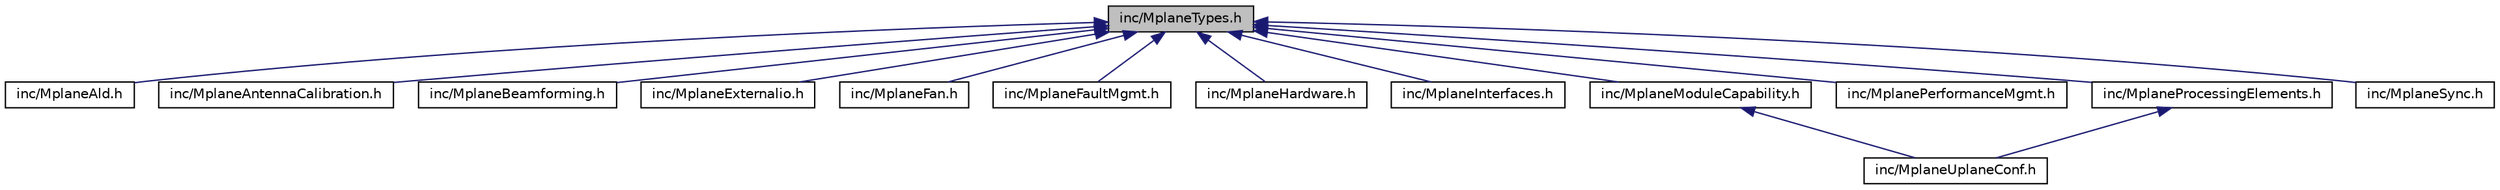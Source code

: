 digraph "inc/MplaneTypes.h"
{
 // LATEX_PDF_SIZE
  bgcolor="transparent";
  edge [fontname="Helvetica",fontsize="10",labelfontname="Helvetica",labelfontsize="10"];
  node [fontname="Helvetica",fontsize="10",shape=record];
  Node1 [label="inc/MplaneTypes.h",height=0.2,width=0.4,color="black", fillcolor="grey75", style="filled", fontcolor="black",tooltip=" "];
  Node1 -> Node2 [dir="back",color="midnightblue",fontsize="10",style="solid",fontname="Helvetica"];
  Node2 [label="inc/MplaneAld.h",height=0.2,width=0.4,color="black",URL="$MplaneAld_8h.html",tooltip=" "];
  Node1 -> Node3 [dir="back",color="midnightblue",fontsize="10",style="solid",fontname="Helvetica"];
  Node3 [label="inc/MplaneAntennaCalibration.h",height=0.2,width=0.4,color="black",URL="$MplaneAntennaCalibration_8h.html",tooltip=" "];
  Node1 -> Node4 [dir="back",color="midnightblue",fontsize="10",style="solid",fontname="Helvetica"];
  Node4 [label="inc/MplaneBeamforming.h",height=0.2,width=0.4,color="black",URL="$MplaneBeamforming_8h.html",tooltip=" "];
  Node1 -> Node5 [dir="back",color="midnightblue",fontsize="10",style="solid",fontname="Helvetica"];
  Node5 [label="inc/MplaneExternalio.h",height=0.2,width=0.4,color="black",URL="$MplaneExternalio_8h.html",tooltip=" "];
  Node1 -> Node6 [dir="back",color="midnightblue",fontsize="10",style="solid",fontname="Helvetica"];
  Node6 [label="inc/MplaneFan.h",height=0.2,width=0.4,color="black",URL="$MplaneFan_8h.html",tooltip=" "];
  Node1 -> Node7 [dir="back",color="midnightblue",fontsize="10",style="solid",fontname="Helvetica"];
  Node7 [label="inc/MplaneFaultMgmt.h",height=0.2,width=0.4,color="black",URL="$MplaneFaultMgmt_8h.html",tooltip=" "];
  Node1 -> Node8 [dir="back",color="midnightblue",fontsize="10",style="solid",fontname="Helvetica"];
  Node8 [label="inc/MplaneHardware.h",height=0.2,width=0.4,color="black",URL="$MplaneHardware_8h.html",tooltip=" "];
  Node1 -> Node9 [dir="back",color="midnightblue",fontsize="10",style="solid",fontname="Helvetica"];
  Node9 [label="inc/MplaneInterfaces.h",height=0.2,width=0.4,color="black",URL="$MplaneInterfaces_8h.html",tooltip=" "];
  Node1 -> Node10 [dir="back",color="midnightblue",fontsize="10",style="solid",fontname="Helvetica"];
  Node10 [label="inc/MplaneModuleCapability.h",height=0.2,width=0.4,color="black",URL="$MplaneModuleCapability_8h.html",tooltip=" "];
  Node10 -> Node11 [dir="back",color="midnightblue",fontsize="10",style="solid",fontname="Helvetica"];
  Node11 [label="inc/MplaneUplaneConf.h",height=0.2,width=0.4,color="black",URL="$MplaneUplaneConf_8h.html",tooltip=" "];
  Node1 -> Node12 [dir="back",color="midnightblue",fontsize="10",style="solid",fontname="Helvetica"];
  Node12 [label="inc/MplanePerformanceMgmt.h",height=0.2,width=0.4,color="black",URL="$MplanePerformanceMgmt_8h.html",tooltip=" "];
  Node1 -> Node13 [dir="back",color="midnightblue",fontsize="10",style="solid",fontname="Helvetica"];
  Node13 [label="inc/MplaneProcessingElements.h",height=0.2,width=0.4,color="black",URL="$MplaneProcessingElements_8h.html",tooltip=" "];
  Node13 -> Node11 [dir="back",color="midnightblue",fontsize="10",style="solid",fontname="Helvetica"];
  Node1 -> Node14 [dir="back",color="midnightblue",fontsize="10",style="solid",fontname="Helvetica"];
  Node14 [label="inc/MplaneSync.h",height=0.2,width=0.4,color="black",URL="$MplaneSync_8h.html",tooltip=" "];
}
